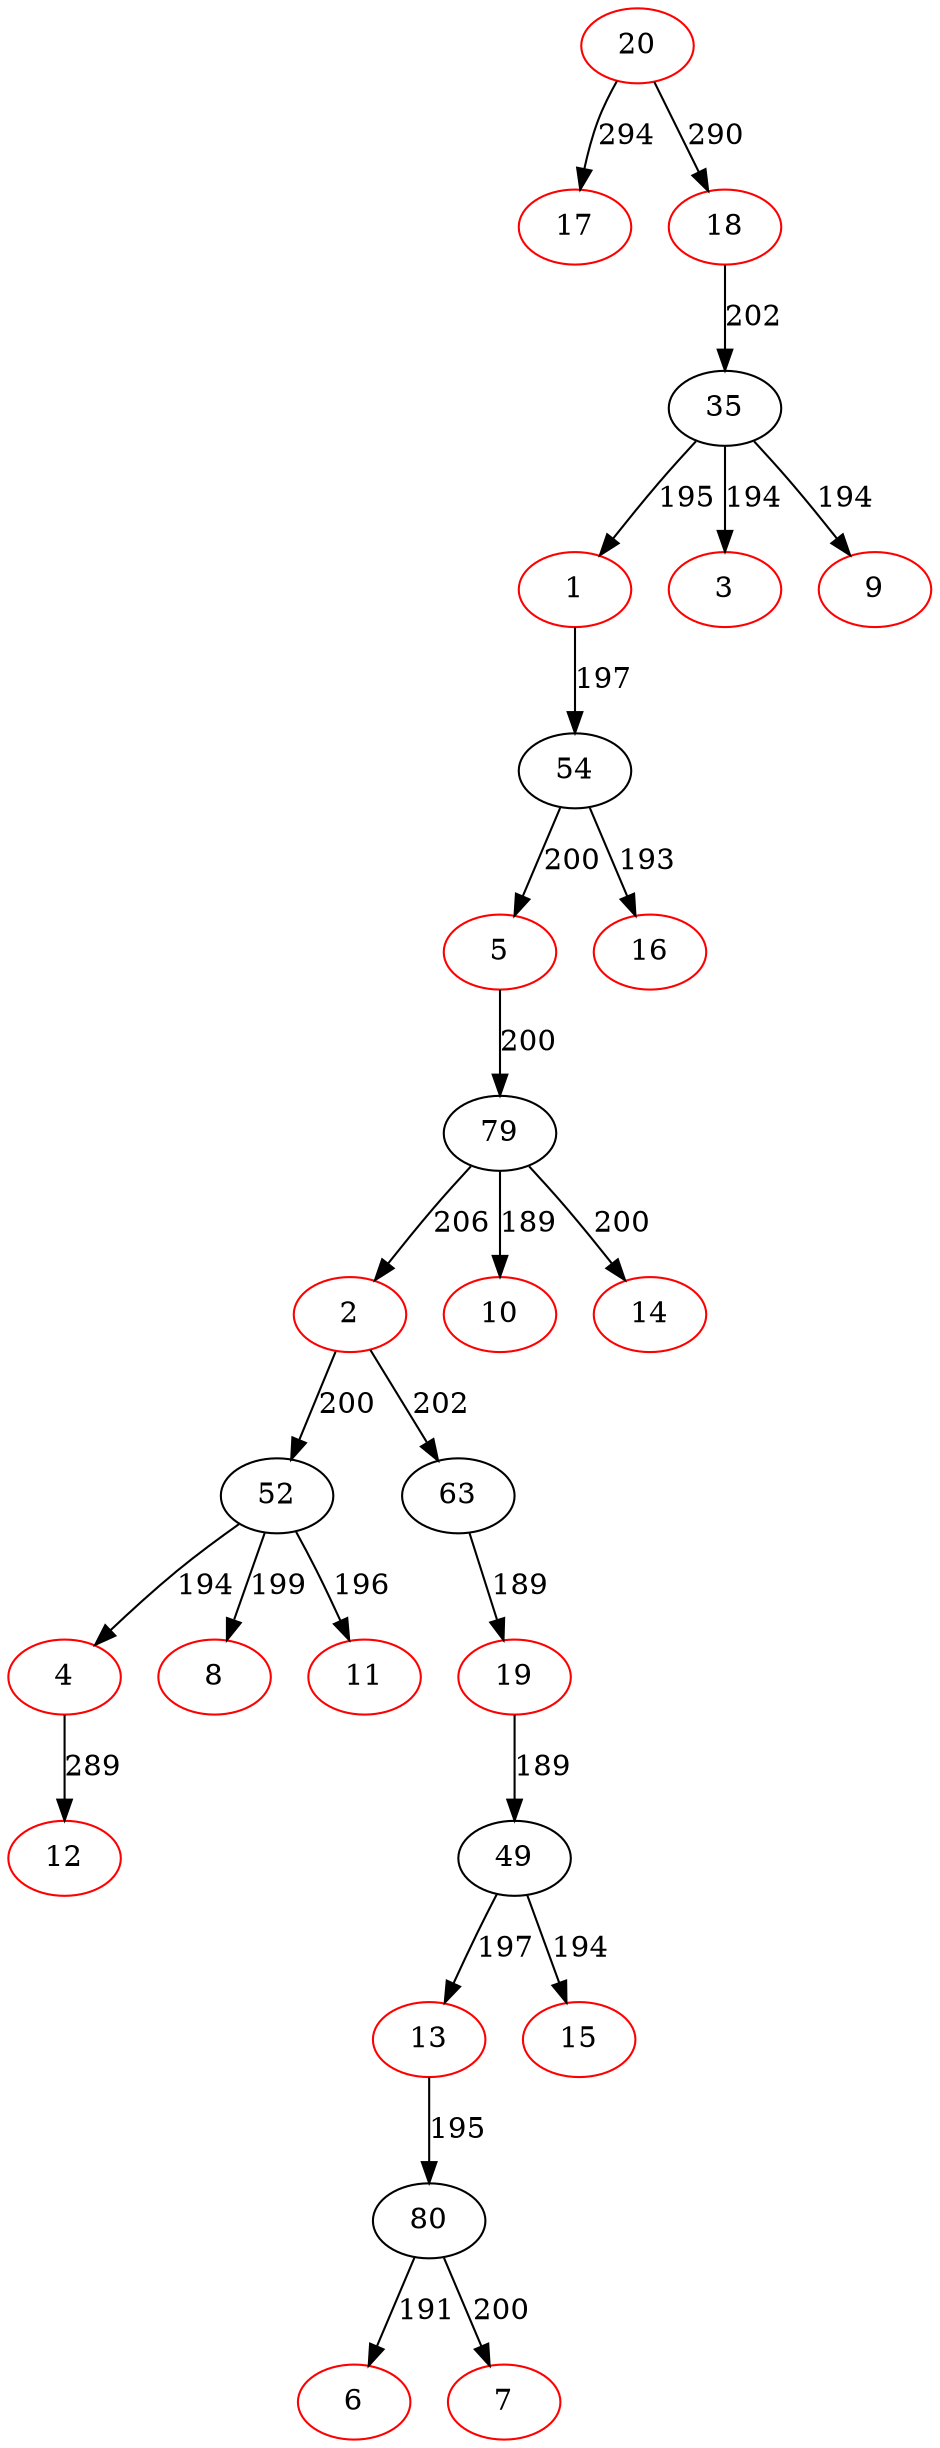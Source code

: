 digraph {
20[color=red]
17[color=red]
20->17[label=294]
18[color=red]
35[color=black]
1[color=red]
54[color=black]
5[color=red]
79[color=black]
2[color=red]
52[color=black]
4[color=red]
12[color=red]
4->12[label=289]
52->4[label=194]
8[color=red]
52->8[label=199]
11[color=red]
52->11[label=196]
2->52[label=200]
63[color=black]
19[color=red]
49[color=black]
13[color=red]
80[color=black]
6[color=red]
80->6[label=191]
7[color=red]
80->7[label=200]
13->80[label=195]
49->13[label=197]
15[color=red]
49->15[label=194]
19->49[label=189]
63->19[label=189]
2->63[label=202]
79->2[label=206]
10[color=red]
79->10[label=189]
14[color=red]
79->14[label=200]
5->79[label=200]
54->5[label=200]
16[color=red]
54->16[label=193]
1->54[label=197]
35->1[label=195]
3[color=red]
35->3[label=194]
9[color=red]
35->9[label=194]
18->35[label=202]
20->18[label=290]
}